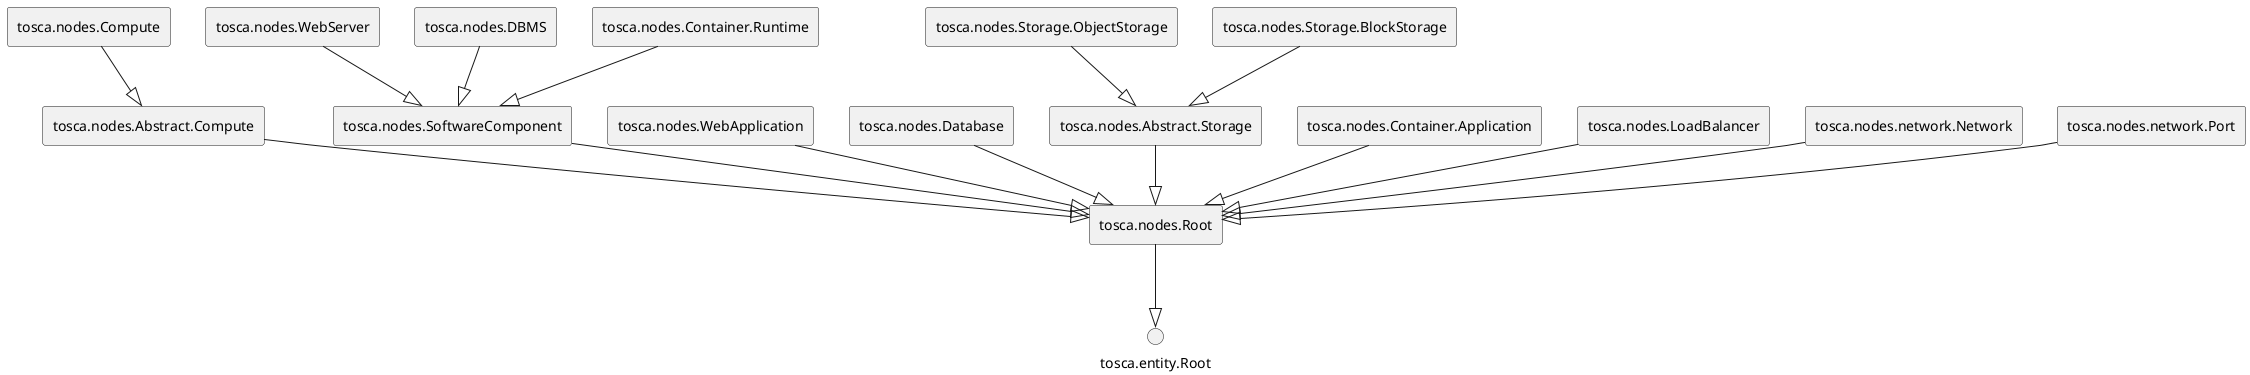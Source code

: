 @startuml
skinparam componentStyle rectangle


rectangle "tosca.nodes.Root"

rectangle "tosca.nodes.Abstract.Compute"

rectangle "tosca.nodes.Compute"

rectangle "tosca.nodes.SoftwareComponent"

rectangle "tosca.nodes.WebServer"

rectangle "tosca.nodes.WebApplication"

rectangle "tosca.nodes.DBMS"

rectangle "tosca.nodes.Database"

rectangle "tosca.nodes.Abstract.Storage"

rectangle "tosca.nodes.Storage.ObjectStorage"

rectangle "tosca.nodes.Storage.BlockStorage"

rectangle "tosca.nodes.Container.Runtime"

rectangle "tosca.nodes.Container.Application"

rectangle "tosca.nodes.LoadBalancer"

rectangle "tosca.nodes.network.Network"

rectangle "tosca.nodes.network.Port"


"tosca.nodes.Root" --|> "tosca.entity.Root"

"tosca.nodes.Abstract.Compute" --|> "tosca.nodes.Root"

"tosca.nodes.Compute" --|> "tosca.nodes.Abstract.Compute"

"tosca.nodes.SoftwareComponent" --|> "tosca.nodes.Root"

"tosca.nodes.WebServer" --|> "tosca.nodes.SoftwareComponent"

"tosca.nodes.WebApplication" --|> "tosca.nodes.Root"

"tosca.nodes.DBMS" --|> "tosca.nodes.SoftwareComponent"

"tosca.nodes.Database" --|> "tosca.nodes.Root"

"tosca.nodes.Abstract.Storage" --|> "tosca.nodes.Root"

"tosca.nodes.Storage.ObjectStorage" --|> "tosca.nodes.Abstract.Storage"

"tosca.nodes.Storage.BlockStorage" --|> "tosca.nodes.Abstract.Storage"

"tosca.nodes.Container.Runtime" --|> "tosca.nodes.SoftwareComponent"

"tosca.nodes.Container.Application" --|> "tosca.nodes.Root"

"tosca.nodes.LoadBalancer" --|> "tosca.nodes.Root"

"tosca.nodes.network.Network" --|> "tosca.nodes.Root"

"tosca.nodes.network.Port" --|> "tosca.nodes.Root"

@enduml